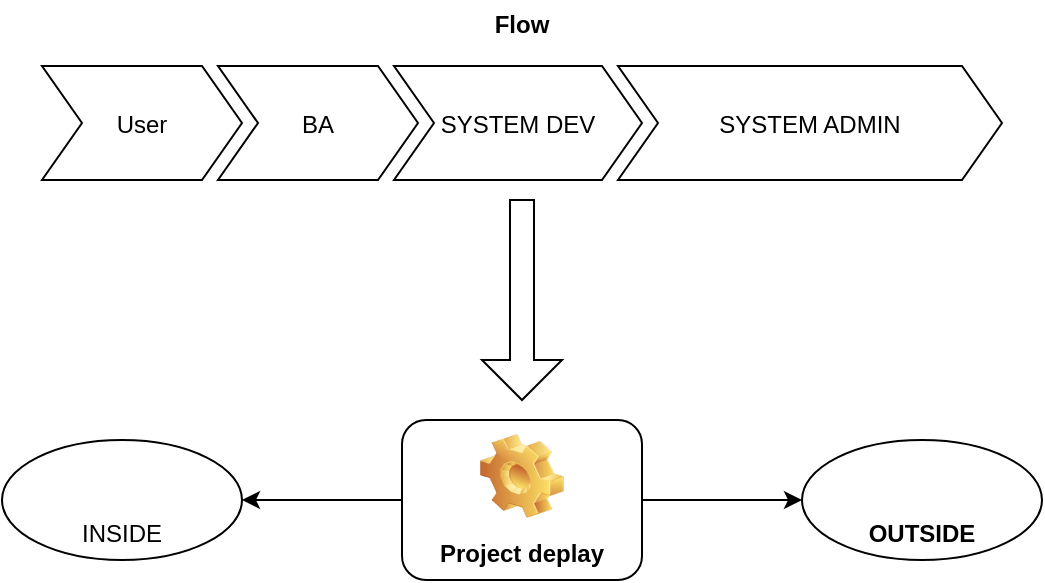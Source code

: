 <mxfile version="20.4.0" type="github">
  <diagram id="TQi7t6NpXrlLMQliiDbz" name="Business Problem">
    <mxGraphModel dx="868" dy="450" grid="1" gridSize="10" guides="1" tooltips="1" connect="1" arrows="1" fold="1" page="1" pageScale="1" pageWidth="850" pageHeight="1100" math="0" shadow="0">
      <root>
        <mxCell id="0" />
        <mxCell id="1" parent="0" />
        <mxCell id="cnXPWbjHOrQOqPqAnLGX-80" value="" style="edgeStyle=orthogonalEdgeStyle;rounded=0;orthogonalLoop=1;jettySize=auto;html=1;" edge="1" parent="1" source="cnXPWbjHOrQOqPqAnLGX-20" target="cnXPWbjHOrQOqPqAnLGX-79">
          <mxGeometry relative="1" as="geometry" />
        </mxCell>
        <mxCell id="cnXPWbjHOrQOqPqAnLGX-79" value="&lt;span style=&quot;font-weight: 400;&quot;&gt;INSIDE&lt;/span&gt;" style="ellipse;whiteSpace=wrap;html=1;verticalAlign=bottom;fontStyle=1;spacing=2;spacingLeft=0;rounded=1;spacingBottom=4;flipH=0;flipV=0;direction=east;" vertex="1" parent="1">
          <mxGeometry x="250" y="230" width="120" height="60" as="geometry" />
        </mxCell>
        <mxCell id="cnXPWbjHOrQOqPqAnLGX-84" value="" style="edgeStyle=orthogonalEdgeStyle;rounded=0;orthogonalLoop=1;jettySize=auto;html=1;" edge="1" parent="1" source="cnXPWbjHOrQOqPqAnLGX-20" target="cnXPWbjHOrQOqPqAnLGX-83">
          <mxGeometry relative="1" as="geometry" />
        </mxCell>
        <mxCell id="cnXPWbjHOrQOqPqAnLGX-20" value="Project deplay" style="label;whiteSpace=wrap;html=1;align=center;verticalAlign=bottom;spacingLeft=0;spacingBottom=4;imageAlign=center;imageVerticalAlign=top;image=img/clipart/Gear_128x128.png;flipV=0;flipH=1;" vertex="1" parent="1">
          <mxGeometry x="450" y="220" width="120" height="80" as="geometry" />
        </mxCell>
        <mxCell id="cnXPWbjHOrQOqPqAnLGX-60" value="Flow" style="swimlane;childLayout=stackLayout;horizontal=1;fillColor=none;horizontalStack=1;resizeParent=1;resizeParentMax=0;resizeLast=0;collapsible=0;strokeColor=none;stackBorder=10;stackSpacing=-12;resizable=1;align=center;points=[];fontColor=#000000;" vertex="1" parent="1">
          <mxGeometry x="260" y="10" width="500" height="100" as="geometry" />
        </mxCell>
        <mxCell id="cnXPWbjHOrQOqPqAnLGX-61" value="User" style="shape=step;perimeter=stepPerimeter;fixedSize=1;points=[];" vertex="1" parent="cnXPWbjHOrQOqPqAnLGX-60">
          <mxGeometry x="10" y="33" width="100" height="57" as="geometry" />
        </mxCell>
        <mxCell id="cnXPWbjHOrQOqPqAnLGX-62" value="BA" style="shape=step;perimeter=stepPerimeter;fixedSize=1;points=[];" vertex="1" parent="cnXPWbjHOrQOqPqAnLGX-60">
          <mxGeometry x="98" y="33" width="100" height="57" as="geometry" />
        </mxCell>
        <mxCell id="cnXPWbjHOrQOqPqAnLGX-66" value="SYSTEM DEV" style="shape=step;perimeter=stepPerimeter;fixedSize=1;points=[];" vertex="1" parent="cnXPWbjHOrQOqPqAnLGX-60">
          <mxGeometry x="186" y="33" width="124" height="57" as="geometry" />
        </mxCell>
        <mxCell id="cnXPWbjHOrQOqPqAnLGX-63" value="SYSTEM ADMIN" style="shape=step;perimeter=stepPerimeter;fixedSize=1;points=[];" vertex="1" parent="cnXPWbjHOrQOqPqAnLGX-60">
          <mxGeometry x="298" y="33" width="192" height="57" as="geometry" />
        </mxCell>
        <mxCell id="cnXPWbjHOrQOqPqAnLGX-71" value="" style="shape=singleArrow;direction=south;whiteSpace=wrap;html=1;" vertex="1" parent="1">
          <mxGeometry x="490" y="110" width="40" height="100" as="geometry" />
        </mxCell>
        <mxCell id="cnXPWbjHOrQOqPqAnLGX-83" value="OUTSIDE" style="ellipse;whiteSpace=wrap;html=1;verticalAlign=bottom;fontStyle=1;spacing=2;spacingLeft=0;rounded=1;spacingBottom=4;" vertex="1" parent="1">
          <mxGeometry x="650" y="230" width="120" height="60" as="geometry" />
        </mxCell>
      </root>
    </mxGraphModel>
  </diagram>
</mxfile>
